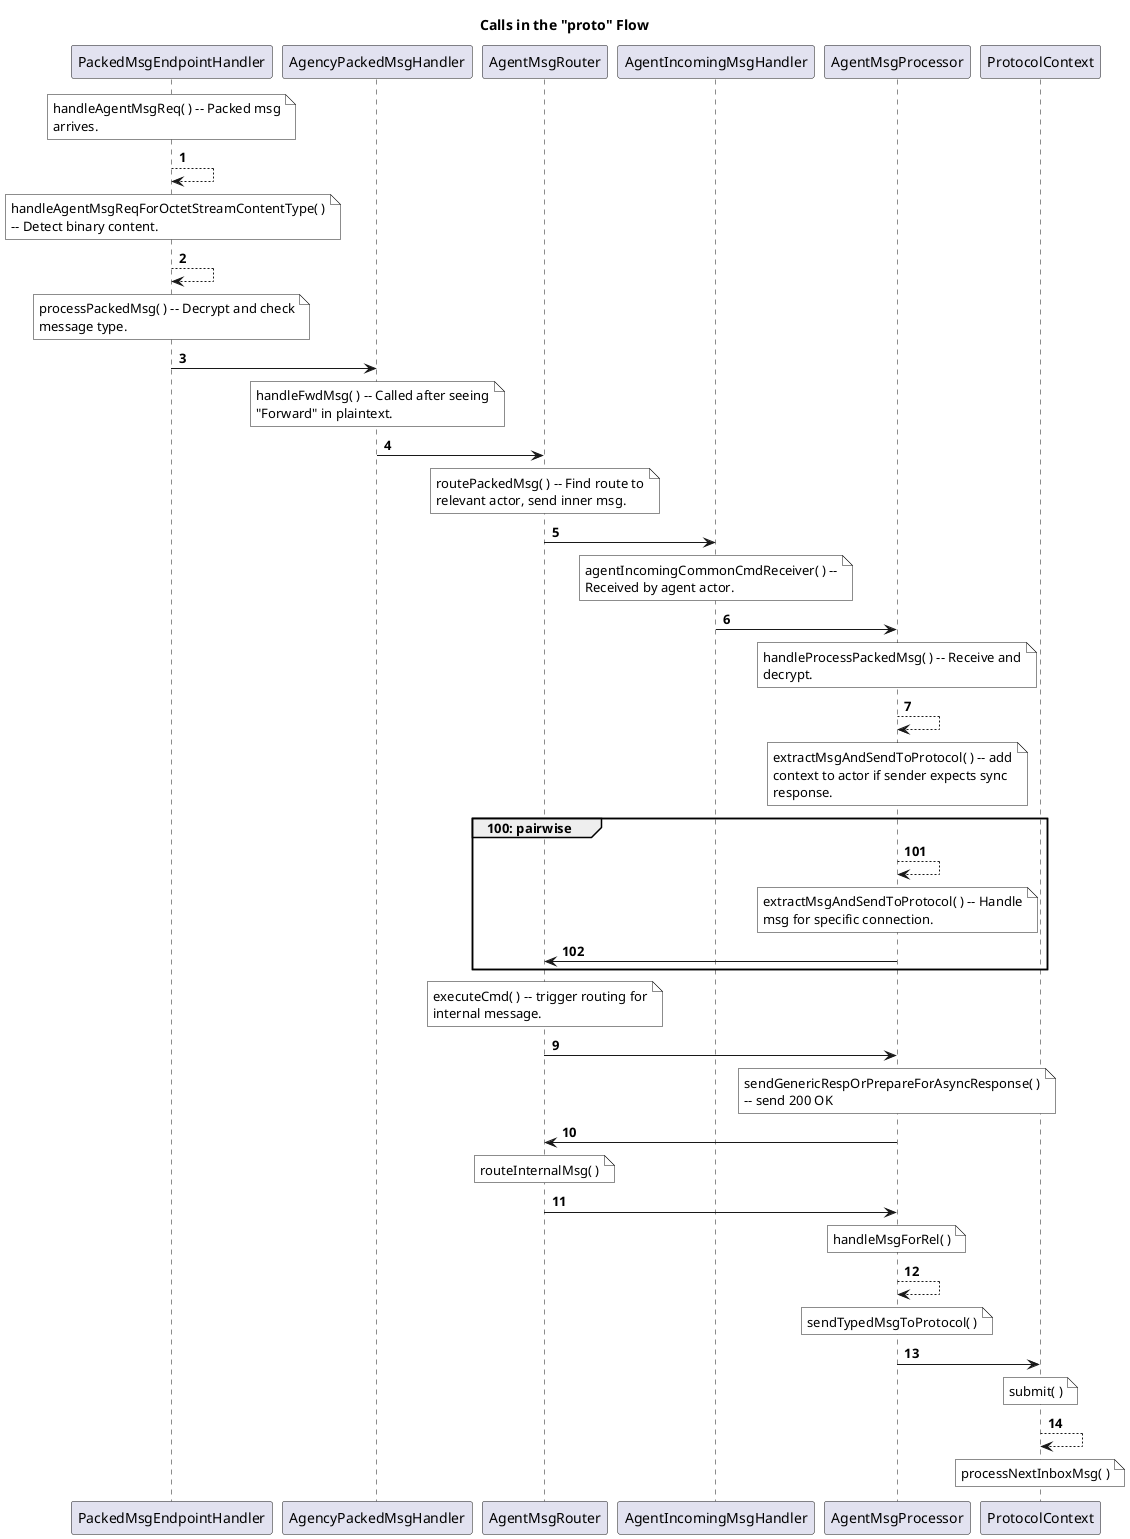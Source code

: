 @startuml

title Calls in the "proto" Flow

autonumber 1
note over PackedMsgEndpointHandler #ffffff: handleAgentMsgReq( ) -- Packed msg\narrives.
PackedMsgEndpointHandler --> PackedMsgEndpointHandler
note over PackedMsgEndpointHandler #ffffff: handleAgentMsgReqForOctetStreamContentType( )\n-- Detect binary content.
PackedMsgEndpointHandler --> PackedMsgEndpointHandler
note over PackedMsgEndpointHandler #ffffff: processPackedMsg( ) -- Decrypt and check\nmessage type.
PackedMsgEndpointHandler -> AgencyPackedMsgHandler
note over AgencyPackedMsgHandler #ffffff: handleFwdMsg( ) -- Called after seeing\n"Forward" in plaintext.
AgencyPackedMsgHandler -> AgentMsgRouter
note over AgentMsgRouter #ffffff: routePackedMsg( ) -- Find route to\nrelevant actor, send inner msg.
AgentMsgRouter -> AgentIncomingMsgHandler
note over AgentIncomingMsgHandler #ffffff: agentIncomingCommonCmdReceiver( ) --\nReceived by agent actor.
AgentIncomingMsgHandler -> AgentMsgProcessor
note over AgentMsgProcessor #ffffff: handleProcessPackedMsg( ) -- Receive and\ndecrypt.
AgentMsgProcessor --> AgentMsgProcessor
note over AgentMsgProcessor #ffffff: extractMsgAndSendToProtocol( ) -- add\ncontext to actor if sender expects sync\nresponse.

group 100: pairwise
autonumber 101
AgentMsgProcessor --> AgentMsgProcessor
note over AgentMsgProcessor #ffffff: extractMsgAndSendToProtocol( ) -- Handle\nmsg for specific connection.
AgentMsgProcessor -> AgentMsgRouter
end

autonumber 9
note over AgentMsgRouter #ffffff: executeCmd( ) -- trigger routing for\ninternal message.
AgentMsgRouter -> AgentMsgProcessor
note over AgentMsgProcessor #ffffff: sendGenericRespOrPrepareForAsyncResponse( )\n-- send 200 OK
AgentMsgProcessor -> AgentMsgRouter
note over AgentMsgRouter #ffffff: routeInternalMsg( )
AgentMsgRouter -> AgentMsgProcessor
note over AgentMsgProcessor #ffffff: handleMsgForRel( )
AgentMsgProcessor --> AgentMsgProcessor
note over AgentMsgProcessor #ffffff: sendTypedMsgToProtocol( )
AgentMsgProcessor -> ProtocolContext
note over ProtocolContext #ffffff: submit( )
ProtocolContext --> ProtocolContext
note over ProtocolContext #ffffff: processNextInboxMsg( )

@enduml
